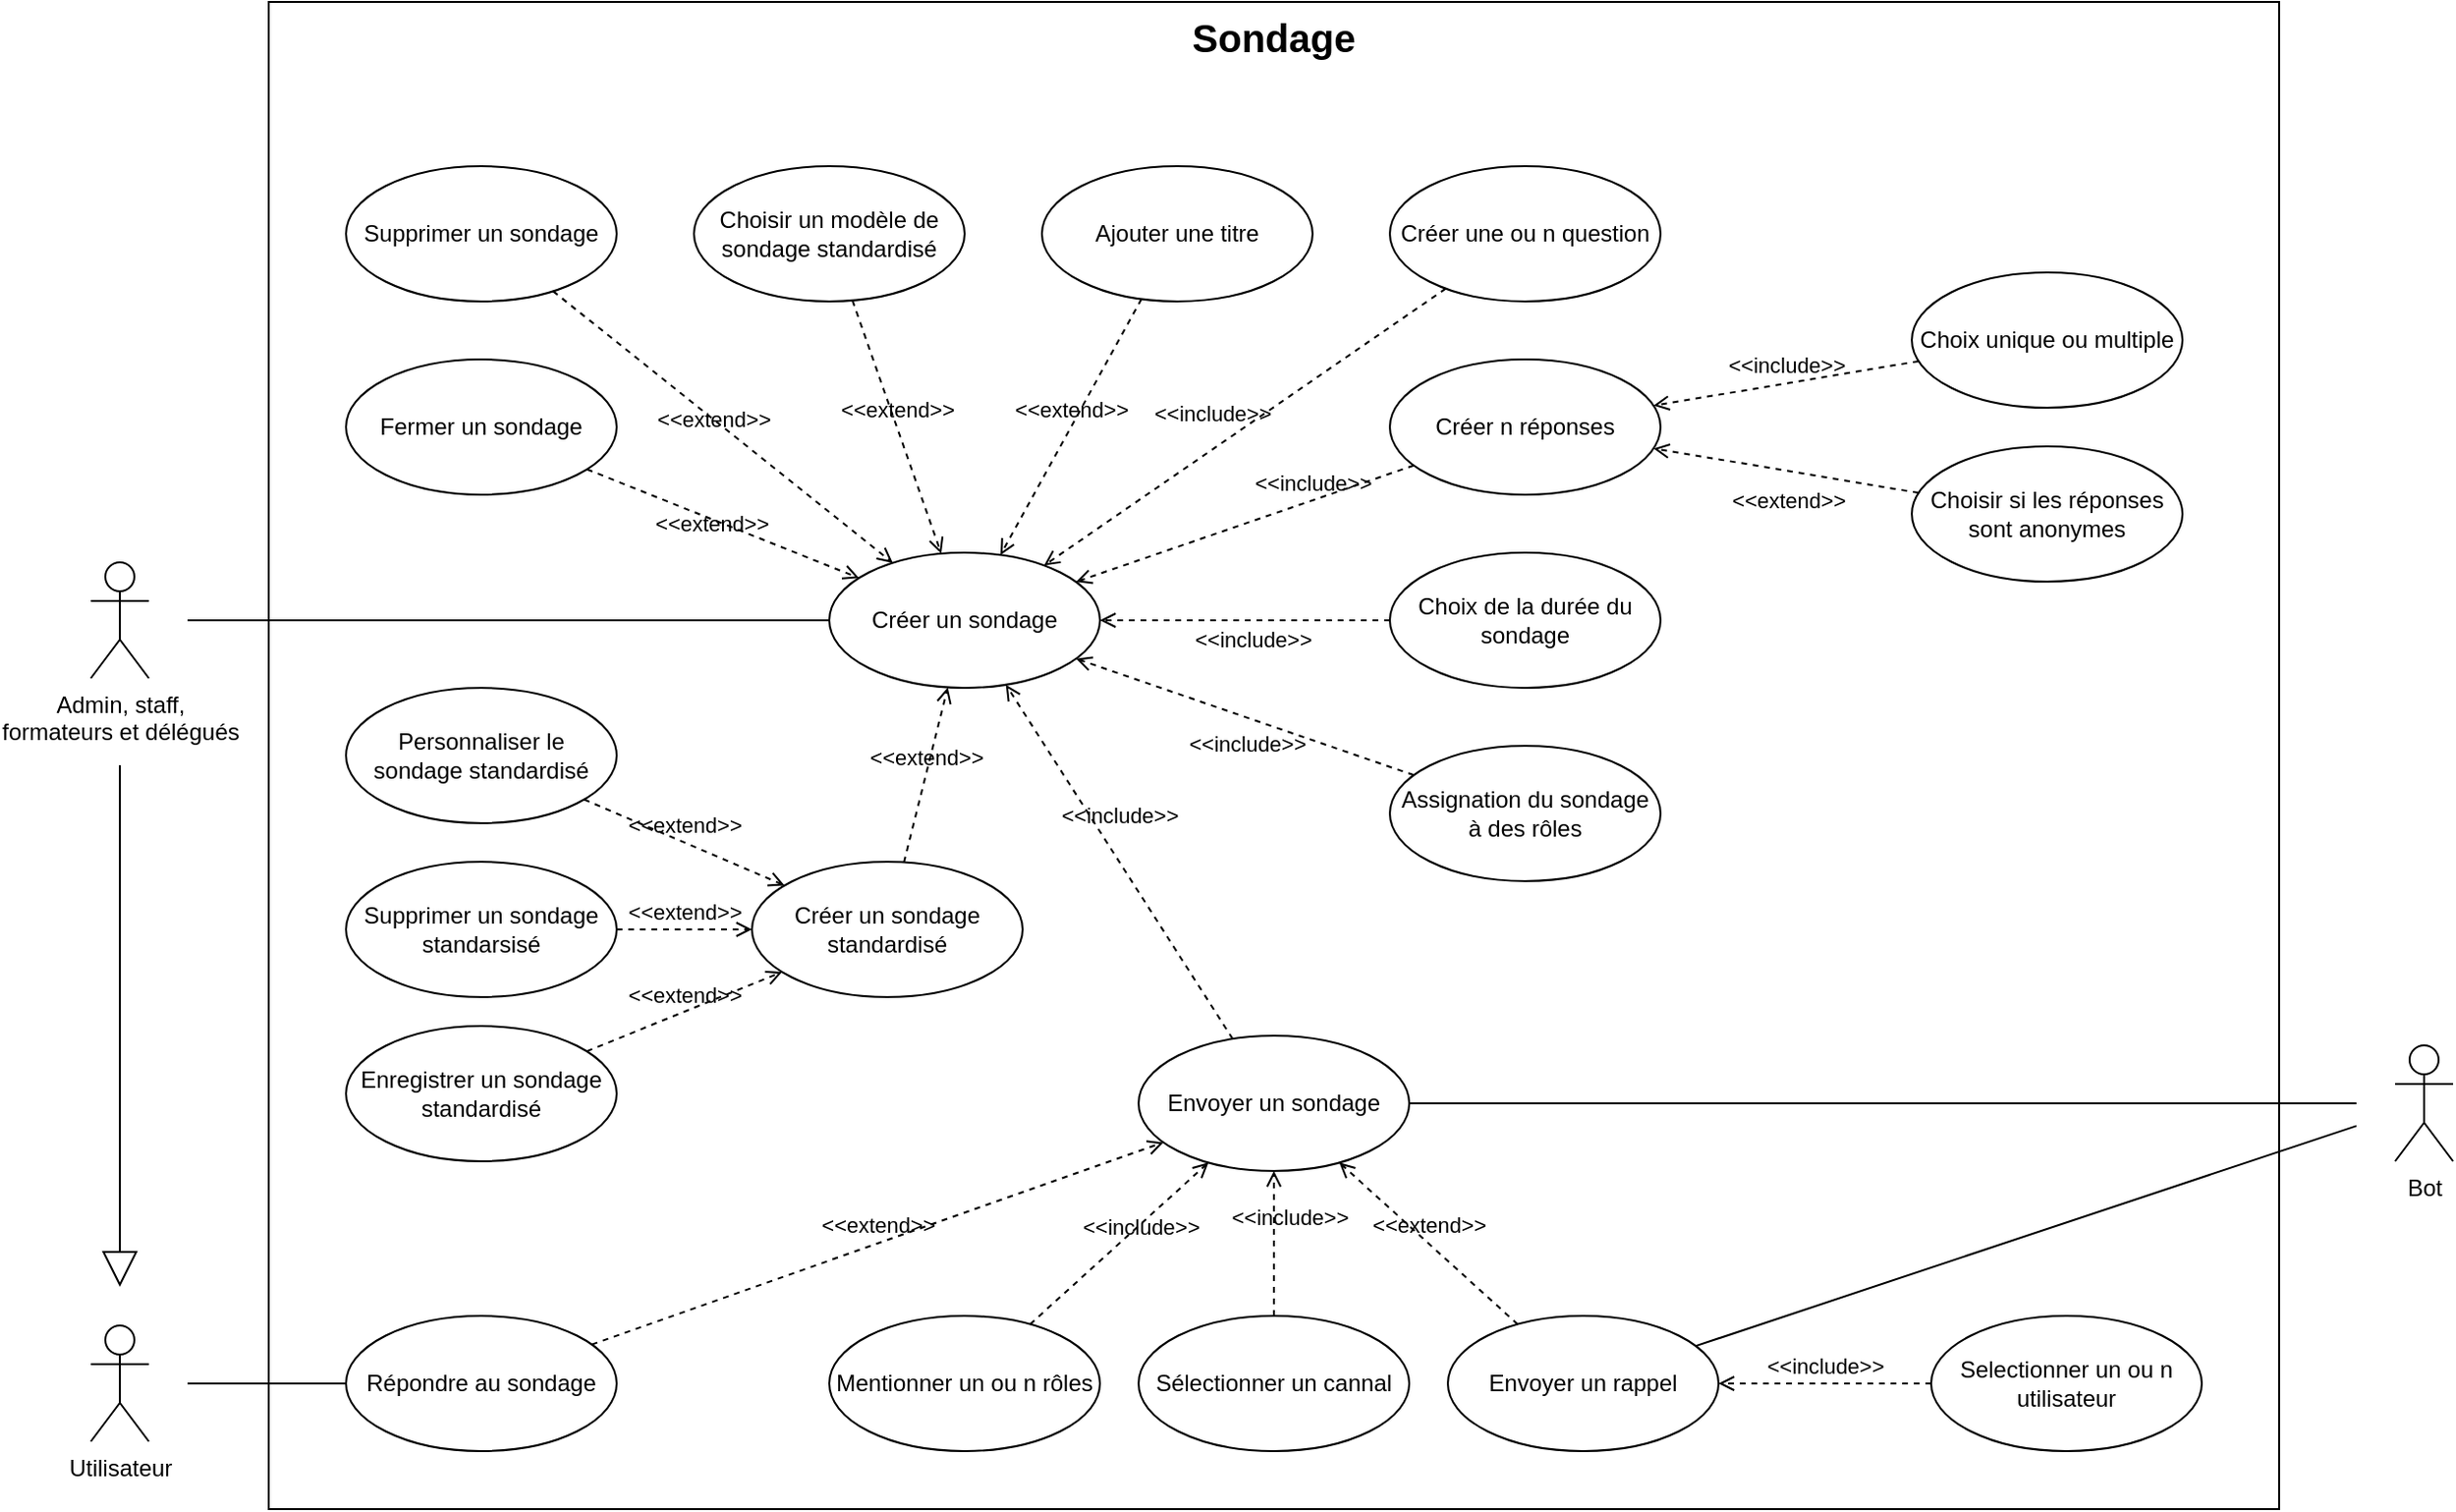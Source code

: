 <mxfile version="26.0.11">
  <diagram name="Page-1" id="dHOpfDFnj4CsRJ2VESN7">
    <mxGraphModel dx="2955" dy="2322" grid="1" gridSize="10" guides="1" tooltips="1" connect="1" arrows="1" fold="1" page="1" pageScale="1" pageWidth="850" pageHeight="1100" math="0" shadow="0">
      <root>
        <mxCell id="0" />
        <mxCell id="1" parent="0" />
        <mxCell id="I4IzJIuVfOhWZTr85-AW-13" value="&lt;font style=&quot;font-size: 20px;&quot;&gt;&lt;b&gt;Sondage&lt;/b&gt;&lt;/font&gt;" style="html=1;whiteSpace=wrap;verticalAlign=top;" parent="1" vertex="1">
          <mxGeometry x="20" y="-115" width="1040" height="780" as="geometry" />
        </mxCell>
        <mxCell id="I4IzJIuVfOhWZTr85-AW-1" value="Utilisateur" style="shape=umlActor;verticalLabelPosition=bottom;verticalAlign=top;html=1;outlineConnect=0;perimeterSpacing=20;" parent="1" vertex="1">
          <mxGeometry x="-72" y="570" width="30" height="60" as="geometry" />
        </mxCell>
        <mxCell id="I4IzJIuVfOhWZTr85-AW-30" value="Créer un sondage" style="ellipse;whiteSpace=wrap;html=1;" parent="1" vertex="1">
          <mxGeometry x="310" y="170" width="140" height="70" as="geometry" />
        </mxCell>
        <mxCell id="I4IzJIuVfOhWZTr85-AW-32" value="Admin, staff,&lt;div&gt;formateurs et délégués&lt;/div&gt;" style="shape=umlActor;verticalLabelPosition=bottom;verticalAlign=top;html=1;outlineConnect=0;perimeterSpacing=20;" parent="1" vertex="1">
          <mxGeometry x="-72" y="175" width="30" height="60" as="geometry" />
        </mxCell>
        <mxCell id="I4IzJIuVfOhWZTr85-AW-33" value="Créer un sondage standardisé" style="ellipse;whiteSpace=wrap;html=1;" parent="1" vertex="1">
          <mxGeometry x="270" y="330" width="140" height="70" as="geometry" />
        </mxCell>
        <mxCell id="I4IzJIuVfOhWZTr85-AW-34" value="Créer n réponses" style="ellipse;whiteSpace=wrap;html=1;" parent="1" vertex="1">
          <mxGeometry x="600" y="70" width="140" height="70" as="geometry" />
        </mxCell>
        <mxCell id="I4IzJIuVfOhWZTr85-AW-35" value="Créer une ou n question" style="ellipse;whiteSpace=wrap;html=1;" parent="1" vertex="1">
          <mxGeometry x="600" y="-30" width="140" height="70" as="geometry" />
        </mxCell>
        <mxCell id="I4IzJIuVfOhWZTr85-AW-38" value="&lt;div&gt;&lt;br&gt;&lt;/div&gt;" style="endArrow=block;endSize=16;endFill=0;html=1;rounded=0;" parent="1" target="I4IzJIuVfOhWZTr85-AW-1" edge="1">
          <mxGeometry width="160" relative="1" as="geometry">
            <mxPoint x="-57" y="280" as="sourcePoint" />
            <mxPoint x="-87" y="260" as="targetPoint" />
          </mxGeometry>
        </mxCell>
        <mxCell id="I4IzJIuVfOhWZTr85-AW-39" value="&amp;lt;&amp;lt;include&amp;gt;&amp;gt;" style="html=1;verticalAlign=bottom;labelBackgroundColor=none;endArrow=open;endFill=0;dashed=1;rounded=0;" parent="1" source="I4IzJIuVfOhWZTr85-AW-35" target="I4IzJIuVfOhWZTr85-AW-30" edge="1">
          <mxGeometry x="0.12" y="-8" width="160" relative="1" as="geometry">
            <mxPoint x="440" y="320" as="sourcePoint" />
            <mxPoint x="600" y="320" as="targetPoint" />
            <mxPoint as="offset" />
          </mxGeometry>
        </mxCell>
        <mxCell id="I4IzJIuVfOhWZTr85-AW-40" value="&amp;lt;&amp;lt;include&amp;gt;&amp;gt;" style="html=1;verticalAlign=bottom;labelBackgroundColor=none;endArrow=open;endFill=0;dashed=1;rounded=0;" parent="1" source="I4IzJIuVfOhWZTr85-AW-34" target="I4IzJIuVfOhWZTr85-AW-30" edge="1">
          <mxGeometry x="-0.4" width="160" relative="1" as="geometry">
            <mxPoint x="440" y="320" as="sourcePoint" />
            <mxPoint x="600" y="320" as="targetPoint" />
            <mxPoint as="offset" />
          </mxGeometry>
        </mxCell>
        <mxCell id="I4IzJIuVfOhWZTr85-AW-41" value="Fermer un sondage" style="ellipse;whiteSpace=wrap;html=1;" parent="1" vertex="1">
          <mxGeometry x="60" y="70" width="140" height="70" as="geometry" />
        </mxCell>
        <mxCell id="I4IzJIuVfOhWZTr85-AW-42" value="&amp;lt;&amp;lt;extend&amp;gt;&amp;gt;" style="html=1;verticalAlign=bottom;labelBackgroundColor=none;endArrow=open;endFill=0;dashed=1;rounded=0;" parent="1" source="I4IzJIuVfOhWZTr85-AW-41" target="I4IzJIuVfOhWZTr85-AW-30" edge="1">
          <mxGeometry x="-0.03" y="-11" width="160" relative="1" as="geometry">
            <mxPoint x="100" y="330" as="sourcePoint" />
            <mxPoint x="260" y="330" as="targetPoint" />
            <mxPoint as="offset" />
          </mxGeometry>
        </mxCell>
        <mxCell id="I4IzJIuVfOhWZTr85-AW-43" value="Supprimer un sondage" style="ellipse;whiteSpace=wrap;html=1;" parent="1" vertex="1">
          <mxGeometry x="60" y="-30" width="140" height="70" as="geometry" />
        </mxCell>
        <mxCell id="I4IzJIuVfOhWZTr85-AW-44" value="&amp;lt;&amp;lt;extend&amp;gt;&amp;gt;" style="html=1;verticalAlign=bottom;labelBackgroundColor=none;endArrow=open;endFill=0;dashed=1;rounded=0;" parent="1" source="I4IzJIuVfOhWZTr85-AW-43" target="I4IzJIuVfOhWZTr85-AW-30" edge="1">
          <mxGeometry x="-0.006" y="-7" width="160" relative="1" as="geometry">
            <mxPoint x="200" y="310" as="sourcePoint" />
            <mxPoint x="360" y="310" as="targetPoint" />
            <mxPoint as="offset" />
          </mxGeometry>
        </mxCell>
        <mxCell id="I4IzJIuVfOhWZTr85-AW-45" value="Choix unique ou multiple" style="ellipse;whiteSpace=wrap;html=1;" parent="1" vertex="1">
          <mxGeometry x="870" y="25" width="140" height="70" as="geometry" />
        </mxCell>
        <mxCell id="I4IzJIuVfOhWZTr85-AW-46" value="&amp;lt;&amp;lt;include&amp;gt;&amp;gt;" style="html=1;verticalAlign=bottom;labelBackgroundColor=none;endArrow=open;endFill=0;dashed=1;rounded=0;" parent="1" source="I4IzJIuVfOhWZTr85-AW-45" target="I4IzJIuVfOhWZTr85-AW-34" edge="1">
          <mxGeometry width="160" relative="1" as="geometry">
            <mxPoint x="150" y="250" as="sourcePoint" />
            <mxPoint x="310" y="250" as="targetPoint" />
          </mxGeometry>
        </mxCell>
        <mxCell id="I4IzJIuVfOhWZTr85-AW-48" value="Choisir si les réponses sont anonymes" style="ellipse;whiteSpace=wrap;html=1;" parent="1" vertex="1">
          <mxGeometry x="870" y="115" width="140" height="70" as="geometry" />
        </mxCell>
        <mxCell id="I4IzJIuVfOhWZTr85-AW-49" value="&amp;lt;&amp;lt;extend&amp;gt;&amp;gt;" style="html=1;verticalAlign=bottom;labelBackgroundColor=none;endArrow=open;endFill=0;dashed=1;rounded=0;" parent="1" source="I4IzJIuVfOhWZTr85-AW-48" target="I4IzJIuVfOhWZTr85-AW-34" edge="1">
          <mxGeometry x="-0.078" y="25" width="160" relative="1" as="geometry">
            <mxPoint x="360" y="280" as="sourcePoint" />
            <mxPoint x="670" y="250" as="targetPoint" />
            <mxPoint y="-1" as="offset" />
          </mxGeometry>
        </mxCell>
        <mxCell id="I4IzJIuVfOhWZTr85-AW-50" value="Choix de la durée du sondage" style="ellipse;whiteSpace=wrap;html=1;" parent="1" vertex="1">
          <mxGeometry x="600" y="170" width="140" height="70" as="geometry" />
        </mxCell>
        <mxCell id="I4IzJIuVfOhWZTr85-AW-51" value="&amp;lt;&amp;lt;include&amp;gt;&amp;gt;" style="html=1;verticalAlign=bottom;labelBackgroundColor=none;endArrow=open;endFill=0;dashed=1;rounded=0;" parent="1" source="I4IzJIuVfOhWZTr85-AW-50" target="I4IzJIuVfOhWZTr85-AW-30" edge="1">
          <mxGeometry x="-0.053" y="19" width="160" relative="1" as="geometry">
            <mxPoint x="480" y="360" as="sourcePoint" />
            <mxPoint x="640" y="360" as="targetPoint" />
            <mxPoint as="offset" />
          </mxGeometry>
        </mxCell>
        <mxCell id="I4IzJIuVfOhWZTr85-AW-53" value="Répondre au sondage" style="ellipse;whiteSpace=wrap;html=1;" parent="1" vertex="1">
          <mxGeometry x="60" y="565" width="140" height="70" as="geometry" />
        </mxCell>
        <mxCell id="I4IzJIuVfOhWZTr85-AW-57" value="" style="endArrow=none;html=1;rounded=0;" parent="1" source="I4IzJIuVfOhWZTr85-AW-1" target="I4IzJIuVfOhWZTr85-AW-53" edge="1">
          <mxGeometry width="50" height="50" relative="1" as="geometry">
            <mxPoint x="370" y="490" as="sourcePoint" />
            <mxPoint x="420" y="440" as="targetPoint" />
          </mxGeometry>
        </mxCell>
        <mxCell id="I4IzJIuVfOhWZTr85-AW-58" value="" style="endArrow=none;html=1;rounded=0;" parent="1" source="I4IzJIuVfOhWZTr85-AW-32" target="I4IzJIuVfOhWZTr85-AW-30" edge="1">
          <mxGeometry width="50" height="50" relative="1" as="geometry">
            <mxPoint x="370" y="480" as="sourcePoint" />
            <mxPoint x="420" y="430" as="targetPoint" />
          </mxGeometry>
        </mxCell>
        <mxCell id="I4IzJIuVfOhWZTr85-AW-60" value="&amp;lt;&amp;lt;extend&amp;gt;&amp;gt;" style="html=1;verticalAlign=bottom;labelBackgroundColor=none;endArrow=open;endFill=0;dashed=1;rounded=0;" parent="1" source="I4IzJIuVfOhWZTr85-AW-33" target="I4IzJIuVfOhWZTr85-AW-30" edge="1">
          <mxGeometry width="160" relative="1" as="geometry">
            <mxPoint x="310" y="450" as="sourcePoint" />
            <mxPoint x="320" y="100" as="targetPoint" />
          </mxGeometry>
        </mxCell>
        <mxCell id="I4IzJIuVfOhWZTr85-AW-61" value="Ajouter une titre" style="ellipse;whiteSpace=wrap;html=1;" parent="1" vertex="1">
          <mxGeometry x="420" y="-30" width="140" height="70" as="geometry" />
        </mxCell>
        <mxCell id="I4IzJIuVfOhWZTr85-AW-62" value="&amp;lt;&amp;lt;extend&amp;gt;&amp;gt;" style="html=1;verticalAlign=bottom;labelBackgroundColor=none;endArrow=open;endFill=0;dashed=1;rounded=0;" parent="1" source="I4IzJIuVfOhWZTr85-AW-61" target="I4IzJIuVfOhWZTr85-AW-30" edge="1">
          <mxGeometry width="160" relative="1" as="geometry">
            <mxPoint x="310" y="330" as="sourcePoint" />
            <mxPoint x="320" y="270" as="targetPoint" />
          </mxGeometry>
        </mxCell>
        <mxCell id="I4IzJIuVfOhWZTr85-AW-63" value="Choisir un modèle de sondage standardisé" style="ellipse;whiteSpace=wrap;html=1;" parent="1" vertex="1">
          <mxGeometry x="240" y="-30" width="140" height="70" as="geometry" />
        </mxCell>
        <mxCell id="I4IzJIuVfOhWZTr85-AW-64" value="&amp;lt;&amp;lt;extend&amp;gt;&amp;gt;" style="html=1;verticalAlign=bottom;labelBackgroundColor=none;endArrow=open;endFill=0;dashed=1;rounded=0;" parent="1" source="I4IzJIuVfOhWZTr85-AW-63" target="I4IzJIuVfOhWZTr85-AW-30" edge="1">
          <mxGeometry width="160" relative="1" as="geometry">
            <mxPoint x="310" y="330" as="sourcePoint" />
            <mxPoint x="470" y="330" as="targetPoint" />
          </mxGeometry>
        </mxCell>
        <mxCell id="I4IzJIuVfOhWZTr85-AW-65" value="Personnaliser&amp;nbsp;&lt;span style=&quot;background-color: transparent; color: light-dark(rgb(0, 0, 0), rgb(255, 255, 255));&quot;&gt;le&lt;/span&gt;&lt;div&gt;&lt;span style=&quot;background-color: transparent; color: light-dark(rgb(0, 0, 0), rgb(255, 255, 255));&quot;&gt;sondage standardisé&lt;/span&gt;&lt;/div&gt;" style="ellipse;whiteSpace=wrap;html=1;align=center;" parent="1" vertex="1">
          <mxGeometry x="60" y="240" width="140" height="70" as="geometry" />
        </mxCell>
        <mxCell id="I4IzJIuVfOhWZTr85-AW-66" value="&amp;lt;&amp;lt;extend&amp;gt;&amp;gt;" style="html=1;verticalAlign=bottom;labelBackgroundColor=none;endArrow=open;endFill=0;dashed=1;rounded=0;" parent="1" source="I4IzJIuVfOhWZTr85-AW-65" target="I4IzJIuVfOhWZTr85-AW-33" edge="1">
          <mxGeometry width="160" relative="1" as="geometry">
            <mxPoint x="410" y="280" as="sourcePoint" />
            <mxPoint x="570" y="280" as="targetPoint" />
          </mxGeometry>
        </mxCell>
        <mxCell id="I4IzJIuVfOhWZTr85-AW-68" value="Supprimer un sondage standarsisé" style="ellipse;whiteSpace=wrap;html=1;" parent="1" vertex="1">
          <mxGeometry x="60" y="330" width="140" height="70" as="geometry" />
        </mxCell>
        <mxCell id="I4IzJIuVfOhWZTr85-AW-69" value="&amp;lt;&amp;lt;extend&amp;gt;&amp;gt;" style="html=1;verticalAlign=bottom;labelBackgroundColor=none;endArrow=open;endFill=0;dashed=1;rounded=0;" parent="1" source="I4IzJIuVfOhWZTr85-AW-68" target="I4IzJIuVfOhWZTr85-AW-33" edge="1">
          <mxGeometry width="160" relative="1" as="geometry">
            <mxPoint x="410" y="280" as="sourcePoint" />
            <mxPoint x="570" y="280" as="targetPoint" />
          </mxGeometry>
        </mxCell>
        <mxCell id="I4IzJIuVfOhWZTr85-AW-70" value="Assignation du sondage à des rôles" style="ellipse;whiteSpace=wrap;html=1;" parent="1" vertex="1">
          <mxGeometry x="600" y="270" width="140" height="70" as="geometry" />
        </mxCell>
        <mxCell id="I4IzJIuVfOhWZTr85-AW-71" value="&amp;lt;&amp;lt;include&amp;gt;&amp;gt;" style="html=1;verticalAlign=bottom;labelBackgroundColor=none;endArrow=open;endFill=0;dashed=1;rounded=0;" parent="1" source="I4IzJIuVfOhWZTr85-AW-70" target="I4IzJIuVfOhWZTr85-AW-30" edge="1">
          <mxGeometry x="-0.09" y="21" width="160" relative="1" as="geometry">
            <mxPoint x="470" y="330" as="sourcePoint" />
            <mxPoint x="630" y="330" as="targetPoint" />
            <mxPoint as="offset" />
          </mxGeometry>
        </mxCell>
        <mxCell id="I4IzJIuVfOhWZTr85-AW-72" value="Bot" style="shape=umlActor;verticalLabelPosition=bottom;verticalAlign=top;html=1;perimeterSpacing=20;" parent="1" vertex="1">
          <mxGeometry x="1120" y="425" width="30" height="60" as="geometry" />
        </mxCell>
        <mxCell id="I4IzJIuVfOhWZTr85-AW-73" value="Envoyer un sondage" style="ellipse;whiteSpace=wrap;html=1;" parent="1" vertex="1">
          <mxGeometry x="470" y="420" width="140" height="70" as="geometry" />
        </mxCell>
        <mxCell id="I4IzJIuVfOhWZTr85-AW-74" value="" style="endArrow=none;html=1;rounded=0;" parent="1" source="I4IzJIuVfOhWZTr85-AW-72" target="I4IzJIuVfOhWZTr85-AW-73" edge="1">
          <mxGeometry width="50" height="50" relative="1" as="geometry">
            <mxPoint x="590" y="260" as="sourcePoint" />
            <mxPoint x="640" y="210" as="targetPoint" />
          </mxGeometry>
        </mxCell>
        <mxCell id="I4IzJIuVfOhWZTr85-AW-75" value="Sélectionner un cannal" style="ellipse;whiteSpace=wrap;html=1;" parent="1" vertex="1">
          <mxGeometry x="470" y="565" width="140" height="70" as="geometry" />
        </mxCell>
        <mxCell id="Z-TAEeEMXC8AkxihcwLK-4" value="&amp;lt;&amp;lt;include&amp;gt;&amp;gt;" style="html=1;verticalAlign=bottom;labelBackgroundColor=none;endArrow=open;endFill=0;dashed=1;rounded=0;" parent="1" source="I4IzJIuVfOhWZTr85-AW-75" target="I4IzJIuVfOhWZTr85-AW-73" edge="1">
          <mxGeometry x="0.12" y="-8" width="160" relative="1" as="geometry">
            <mxPoint x="1116.135" y="479.712" as="sourcePoint" />
            <mxPoint x="890" y="580" as="targetPoint" />
            <mxPoint as="offset" />
          </mxGeometry>
        </mxCell>
        <mxCell id="Z-TAEeEMXC8AkxihcwLK-5" value="&amp;lt;&amp;lt;include&amp;gt;&amp;gt;" style="html=1;verticalAlign=bottom;labelBackgroundColor=none;endArrow=open;endFill=0;dashed=1;rounded=0;" parent="1" source="I4IzJIuVfOhWZTr85-AW-73" target="I4IzJIuVfOhWZTr85-AW-30" edge="1">
          <mxGeometry x="0.12" y="-8" width="160" relative="1" as="geometry">
            <mxPoint x="826.135" y="449.712" as="sourcePoint" />
            <mxPoint x="610.135" y="507.712" as="targetPoint" />
            <mxPoint as="offset" />
          </mxGeometry>
        </mxCell>
        <mxCell id="Z-TAEeEMXC8AkxihcwLK-6" value="&amp;lt;&amp;lt;extend&amp;gt;&amp;gt;" style="html=1;verticalAlign=bottom;labelBackgroundColor=none;endArrow=open;endFill=0;dashed=1;rounded=0;" parent="1" source="I4IzJIuVfOhWZTr85-AW-53" target="I4IzJIuVfOhWZTr85-AW-73" edge="1">
          <mxGeometry width="160" relative="1" as="geometry">
            <mxPoint x="669.881" y="239.826" as="sourcePoint" />
            <mxPoint x="759.881" y="441.826" as="targetPoint" />
          </mxGeometry>
        </mxCell>
        <mxCell id="Z-TAEeEMXC8AkxihcwLK-7" value="Mentionner un ou n rôles" style="ellipse;whiteSpace=wrap;html=1;" parent="1" vertex="1">
          <mxGeometry x="310" y="565.0" width="140" height="70" as="geometry" />
        </mxCell>
        <mxCell id="Z-TAEeEMXC8AkxihcwLK-8" value="&amp;lt;&amp;lt;include&amp;gt;&amp;gt;" style="html=1;verticalAlign=bottom;labelBackgroundColor=none;endArrow=open;endFill=0;dashed=1;rounded=0;" parent="1" source="Z-TAEeEMXC8AkxihcwLK-7" target="I4IzJIuVfOhWZTr85-AW-73" edge="1">
          <mxGeometry x="0.12" y="-8" width="160" relative="1" as="geometry">
            <mxPoint x="836.135" y="449.712" as="sourcePoint" />
            <mxPoint x="620.135" y="507.712" as="targetPoint" />
            <mxPoint as="offset" />
          </mxGeometry>
        </mxCell>
        <mxCell id="Z-TAEeEMXC8AkxihcwLK-11" value="Envoyer un rappel" style="ellipse;whiteSpace=wrap;html=1;" parent="1" vertex="1">
          <mxGeometry x="630" y="565.0" width="140" height="70" as="geometry" />
        </mxCell>
        <mxCell id="Z-TAEeEMXC8AkxihcwLK-12" value="" style="endArrow=none;html=1;rounded=0;" parent="1" source="I4IzJIuVfOhWZTr85-AW-72" target="Z-TAEeEMXC8AkxihcwLK-11" edge="1">
          <mxGeometry width="50" height="50" relative="1" as="geometry">
            <mxPoint x="900.043" y="469.677" as="sourcePoint" />
            <mxPoint x="740.043" y="473.677" as="targetPoint" />
          </mxGeometry>
        </mxCell>
        <mxCell id="Z-TAEeEMXC8AkxihcwLK-13" value="Selectionner un ou n utilisateur" style="ellipse;whiteSpace=wrap;html=1;" parent="1" vertex="1">
          <mxGeometry x="880" y="565.0" width="140" height="70" as="geometry" />
        </mxCell>
        <mxCell id="Z-TAEeEMXC8AkxihcwLK-14" value="&amp;lt;&amp;lt;include&amp;gt;&amp;gt;" style="html=1;verticalAlign=bottom;labelBackgroundColor=none;endArrow=open;endFill=0;dashed=1;rounded=0;" parent="1" source="Z-TAEeEMXC8AkxihcwLK-13" target="Z-TAEeEMXC8AkxihcwLK-11" edge="1">
          <mxGeometry x="0.0" width="160" relative="1" as="geometry">
            <mxPoint x="926.135" y="549.712" as="sourcePoint" />
            <mxPoint x="710.135" y="607.712" as="targetPoint" />
            <mxPoint as="offset" />
          </mxGeometry>
        </mxCell>
        <mxCell id="Z-TAEeEMXC8AkxihcwLK-16" value="&amp;lt;&amp;lt;extend&amp;gt;&amp;gt;" style="html=1;verticalAlign=bottom;labelBackgroundColor=none;endArrow=open;endFill=0;dashed=1;rounded=0;" parent="1" source="Z-TAEeEMXC8AkxihcwLK-11" target="I4IzJIuVfOhWZTr85-AW-73" edge="1">
          <mxGeometry width="160" relative="1" as="geometry">
            <mxPoint x="759.881" y="319.826" as="sourcePoint" />
            <mxPoint x="849.881" y="521.826" as="targetPoint" />
          </mxGeometry>
        </mxCell>
        <mxCell id="j7xZyrcplq0U6fPnVzaw-1" value="Enregistrer un sondage standardisé" style="ellipse;whiteSpace=wrap;html=1;" vertex="1" parent="1">
          <mxGeometry x="60" y="415.0" width="140" height="70" as="geometry" />
        </mxCell>
        <mxCell id="j7xZyrcplq0U6fPnVzaw-2" value="&amp;lt;&amp;lt;extend&amp;gt;&amp;gt;" style="html=1;verticalAlign=bottom;labelBackgroundColor=none;endArrow=open;endFill=0;dashed=1;rounded=0;" edge="1" parent="1" source="j7xZyrcplq0U6fPnVzaw-1" target="I4IzJIuVfOhWZTr85-AW-33">
          <mxGeometry width="160" relative="1" as="geometry">
            <mxPoint x="-130" y="410" as="sourcePoint" />
            <mxPoint x="469.881" y="401.826" as="targetPoint" />
          </mxGeometry>
        </mxCell>
      </root>
    </mxGraphModel>
  </diagram>
</mxfile>
